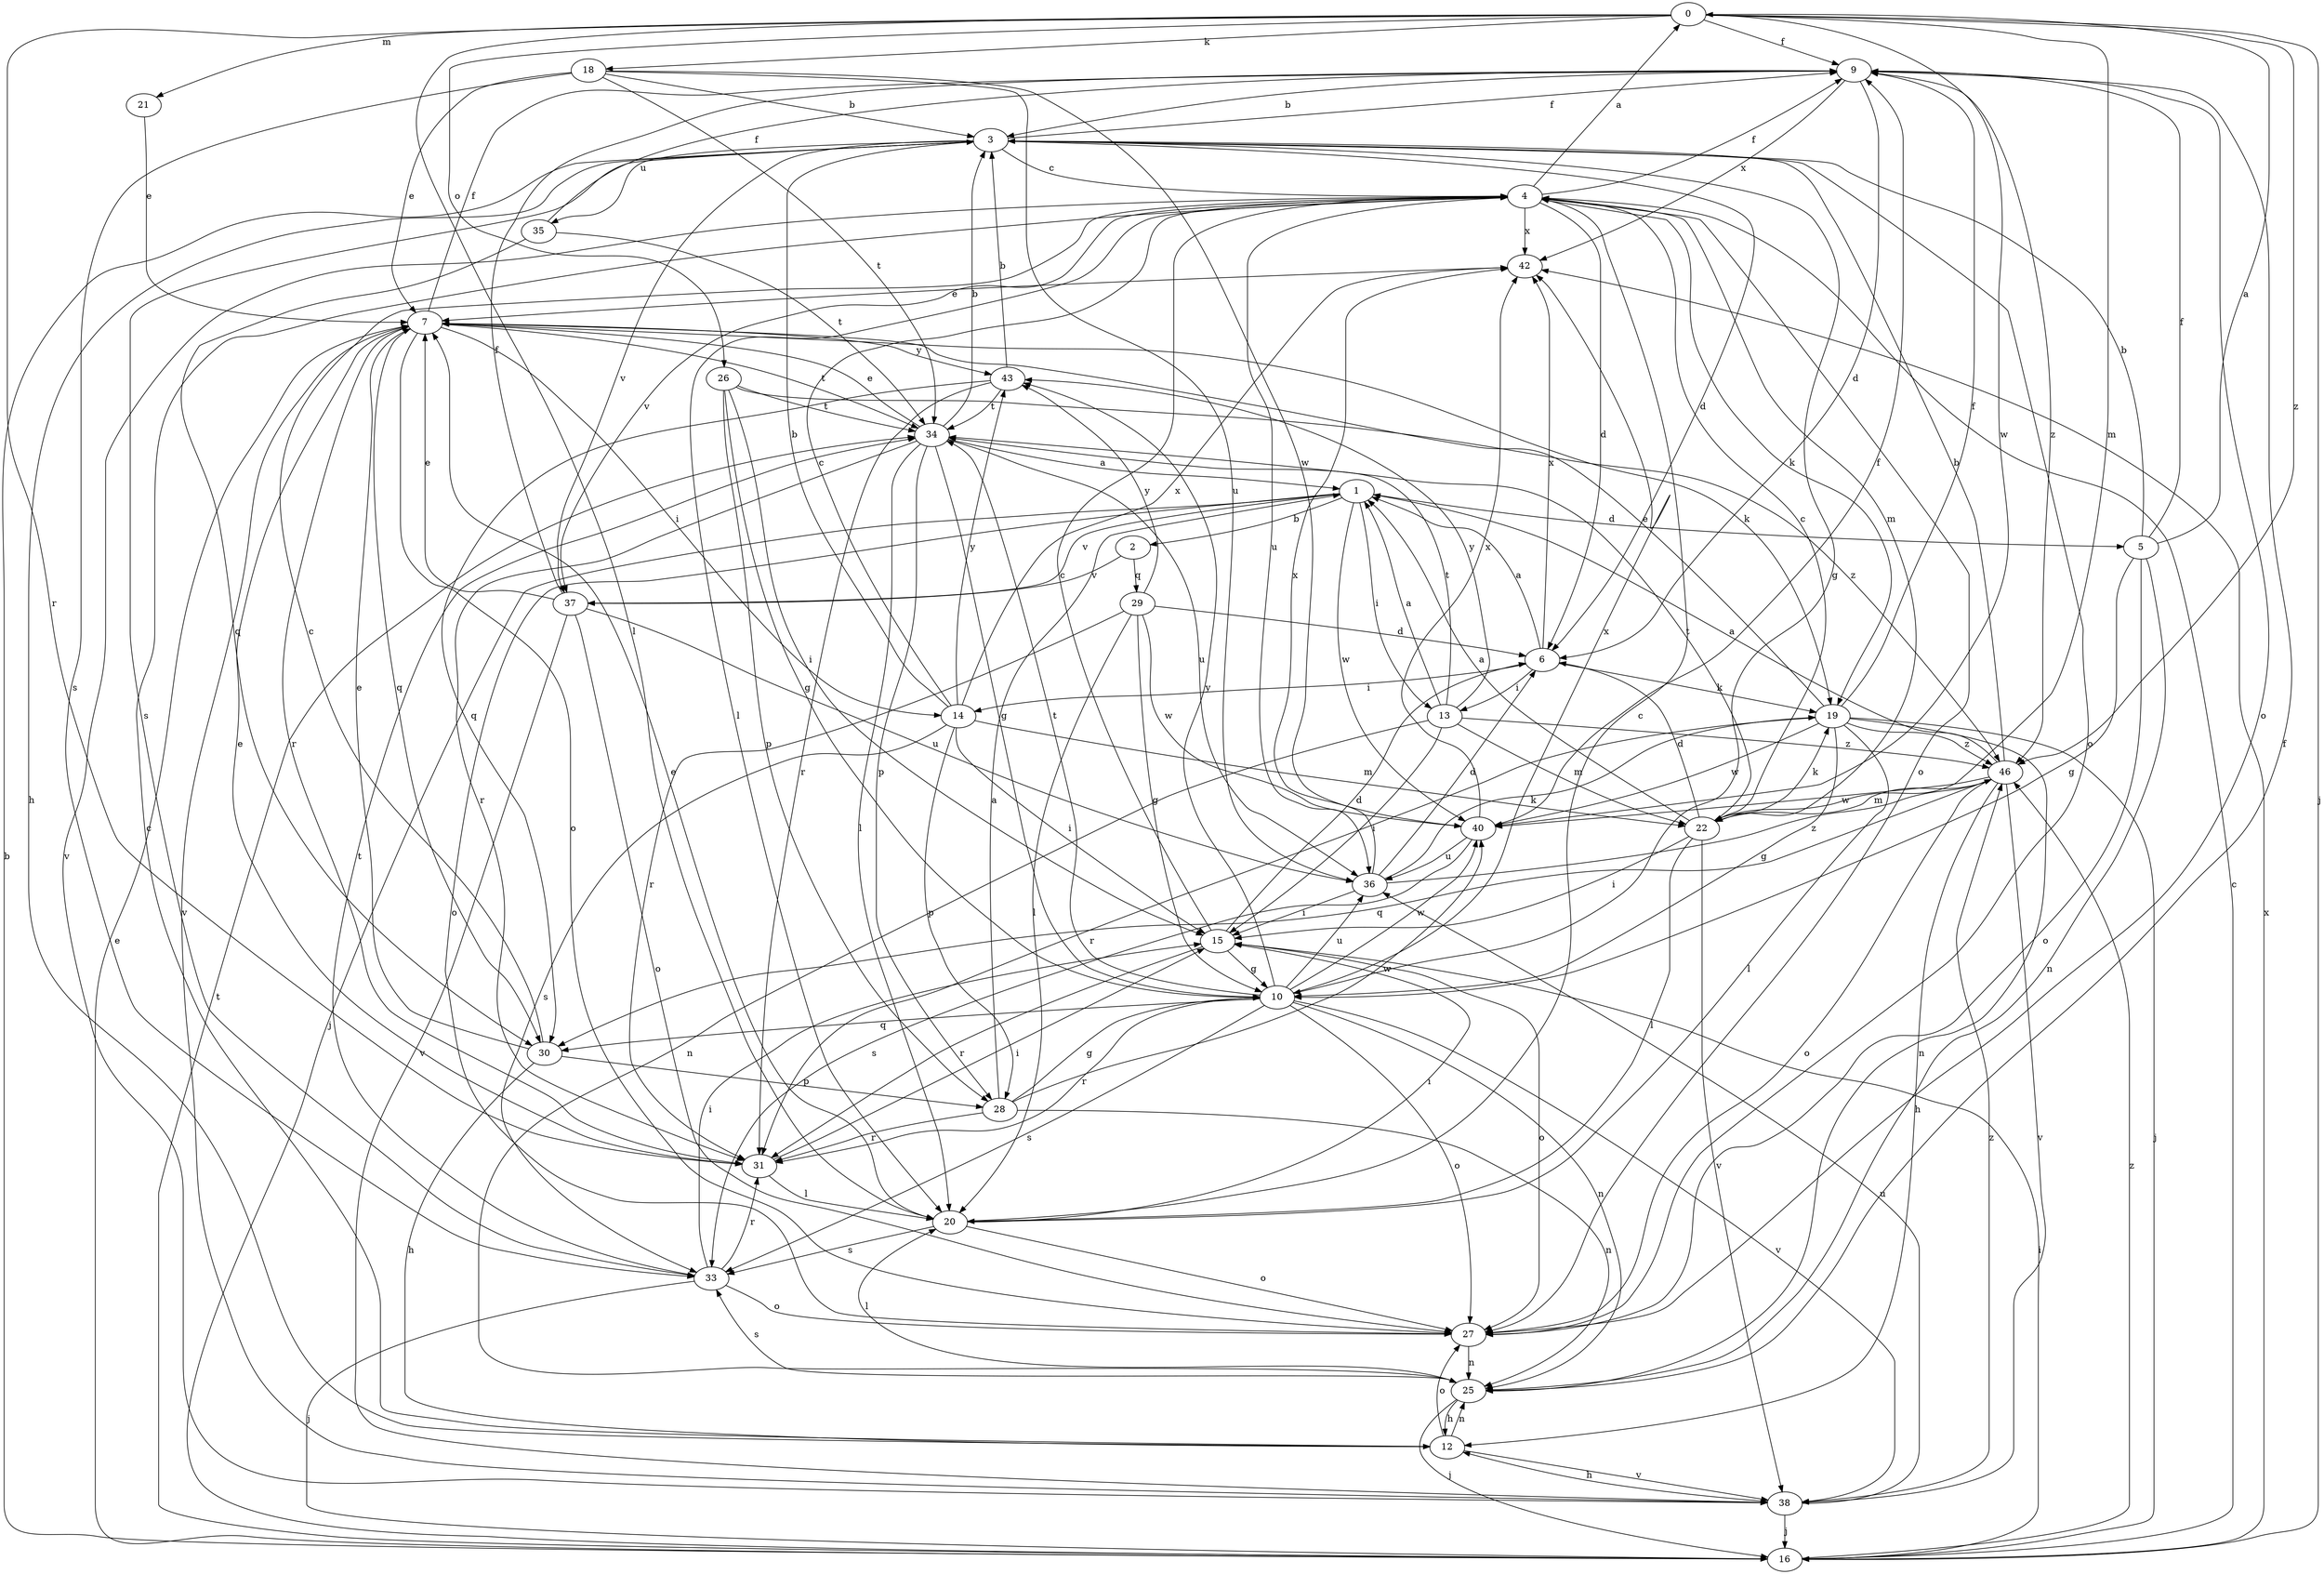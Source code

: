 strict digraph  {
0;
1;
2;
3;
4;
5;
6;
7;
9;
10;
12;
13;
14;
15;
16;
18;
19;
20;
21;
22;
25;
26;
27;
28;
29;
30;
31;
33;
34;
35;
36;
37;
38;
40;
42;
43;
46;
0 -> 9  [label=f];
0 -> 16  [label=j];
0 -> 18  [label=k];
0 -> 20  [label=l];
0 -> 21  [label=m];
0 -> 22  [label=m];
0 -> 26  [label=o];
0 -> 31  [label=r];
0 -> 40  [label=w];
0 -> 46  [label=z];
1 -> 2  [label=b];
1 -> 5  [label=d];
1 -> 13  [label=i];
1 -> 16  [label=j];
1 -> 27  [label=o];
1 -> 37  [label=v];
1 -> 40  [label=w];
2 -> 29  [label=q];
2 -> 37  [label=v];
3 -> 4  [label=c];
3 -> 6  [label=d];
3 -> 9  [label=f];
3 -> 10  [label=g];
3 -> 12  [label=h];
3 -> 27  [label=o];
3 -> 33  [label=s];
3 -> 35  [label=u];
3 -> 37  [label=v];
4 -> 0  [label=a];
4 -> 6  [label=d];
4 -> 9  [label=f];
4 -> 19  [label=k];
4 -> 20  [label=l];
4 -> 22  [label=m];
4 -> 27  [label=o];
4 -> 36  [label=u];
4 -> 37  [label=v];
4 -> 38  [label=v];
4 -> 42  [label=x];
5 -> 0  [label=a];
5 -> 3  [label=b];
5 -> 9  [label=f];
5 -> 10  [label=g];
5 -> 25  [label=n];
5 -> 27  [label=o];
6 -> 1  [label=a];
6 -> 13  [label=i];
6 -> 14  [label=i];
6 -> 19  [label=k];
6 -> 42  [label=x];
7 -> 9  [label=f];
7 -> 14  [label=i];
7 -> 19  [label=k];
7 -> 27  [label=o];
7 -> 30  [label=q];
7 -> 31  [label=r];
7 -> 34  [label=t];
7 -> 38  [label=v];
7 -> 43  [label=y];
9 -> 3  [label=b];
9 -> 6  [label=d];
9 -> 27  [label=o];
9 -> 42  [label=x];
9 -> 46  [label=z];
10 -> 25  [label=n];
10 -> 27  [label=o];
10 -> 30  [label=q];
10 -> 31  [label=r];
10 -> 33  [label=s];
10 -> 34  [label=t];
10 -> 36  [label=u];
10 -> 38  [label=v];
10 -> 40  [label=w];
10 -> 42  [label=x];
10 -> 43  [label=y];
12 -> 4  [label=c];
12 -> 25  [label=n];
12 -> 27  [label=o];
12 -> 38  [label=v];
13 -> 1  [label=a];
13 -> 15  [label=i];
13 -> 22  [label=m];
13 -> 25  [label=n];
13 -> 34  [label=t];
13 -> 43  [label=y];
13 -> 46  [label=z];
14 -> 3  [label=b];
14 -> 4  [label=c];
14 -> 15  [label=i];
14 -> 22  [label=m];
14 -> 28  [label=p];
14 -> 33  [label=s];
14 -> 42  [label=x];
14 -> 43  [label=y];
15 -> 4  [label=c];
15 -> 6  [label=d];
15 -> 10  [label=g];
15 -> 27  [label=o];
15 -> 31  [label=r];
16 -> 3  [label=b];
16 -> 4  [label=c];
16 -> 7  [label=e];
16 -> 15  [label=i];
16 -> 34  [label=t];
16 -> 42  [label=x];
16 -> 46  [label=z];
18 -> 3  [label=b];
18 -> 7  [label=e];
18 -> 33  [label=s];
18 -> 34  [label=t];
18 -> 36  [label=u];
18 -> 40  [label=w];
19 -> 7  [label=e];
19 -> 9  [label=f];
19 -> 10  [label=g];
19 -> 16  [label=j];
19 -> 20  [label=l];
19 -> 25  [label=n];
19 -> 31  [label=r];
19 -> 40  [label=w];
19 -> 46  [label=z];
20 -> 4  [label=c];
20 -> 7  [label=e];
20 -> 15  [label=i];
20 -> 27  [label=o];
20 -> 33  [label=s];
21 -> 7  [label=e];
22 -> 1  [label=a];
22 -> 4  [label=c];
22 -> 6  [label=d];
22 -> 15  [label=i];
22 -> 19  [label=k];
22 -> 20  [label=l];
22 -> 34  [label=t];
22 -> 38  [label=v];
25 -> 9  [label=f];
25 -> 12  [label=h];
25 -> 16  [label=j];
25 -> 20  [label=l];
25 -> 33  [label=s];
26 -> 10  [label=g];
26 -> 15  [label=i];
26 -> 28  [label=p];
26 -> 34  [label=t];
26 -> 46  [label=z];
27 -> 25  [label=n];
28 -> 1  [label=a];
28 -> 10  [label=g];
28 -> 25  [label=n];
28 -> 31  [label=r];
28 -> 40  [label=w];
29 -> 6  [label=d];
29 -> 10  [label=g];
29 -> 20  [label=l];
29 -> 31  [label=r];
29 -> 40  [label=w];
29 -> 43  [label=y];
30 -> 4  [label=c];
30 -> 7  [label=e];
30 -> 12  [label=h];
30 -> 28  [label=p];
31 -> 7  [label=e];
31 -> 15  [label=i];
31 -> 20  [label=l];
33 -> 15  [label=i];
33 -> 16  [label=j];
33 -> 27  [label=o];
33 -> 31  [label=r];
33 -> 34  [label=t];
34 -> 1  [label=a];
34 -> 3  [label=b];
34 -> 7  [label=e];
34 -> 10  [label=g];
34 -> 20  [label=l];
34 -> 28  [label=p];
34 -> 31  [label=r];
34 -> 36  [label=u];
35 -> 9  [label=f];
35 -> 30  [label=q];
35 -> 34  [label=t];
36 -> 6  [label=d];
36 -> 15  [label=i];
36 -> 19  [label=k];
36 -> 42  [label=x];
36 -> 46  [label=z];
37 -> 7  [label=e];
37 -> 9  [label=f];
37 -> 27  [label=o];
37 -> 36  [label=u];
37 -> 38  [label=v];
38 -> 12  [label=h];
38 -> 16  [label=j];
38 -> 36  [label=u];
38 -> 46  [label=z];
40 -> 9  [label=f];
40 -> 33  [label=s];
40 -> 36  [label=u];
40 -> 42  [label=x];
42 -> 7  [label=e];
43 -> 3  [label=b];
43 -> 30  [label=q];
43 -> 31  [label=r];
43 -> 34  [label=t];
46 -> 1  [label=a];
46 -> 3  [label=b];
46 -> 12  [label=h];
46 -> 22  [label=m];
46 -> 27  [label=o];
46 -> 30  [label=q];
46 -> 38  [label=v];
46 -> 40  [label=w];
}
